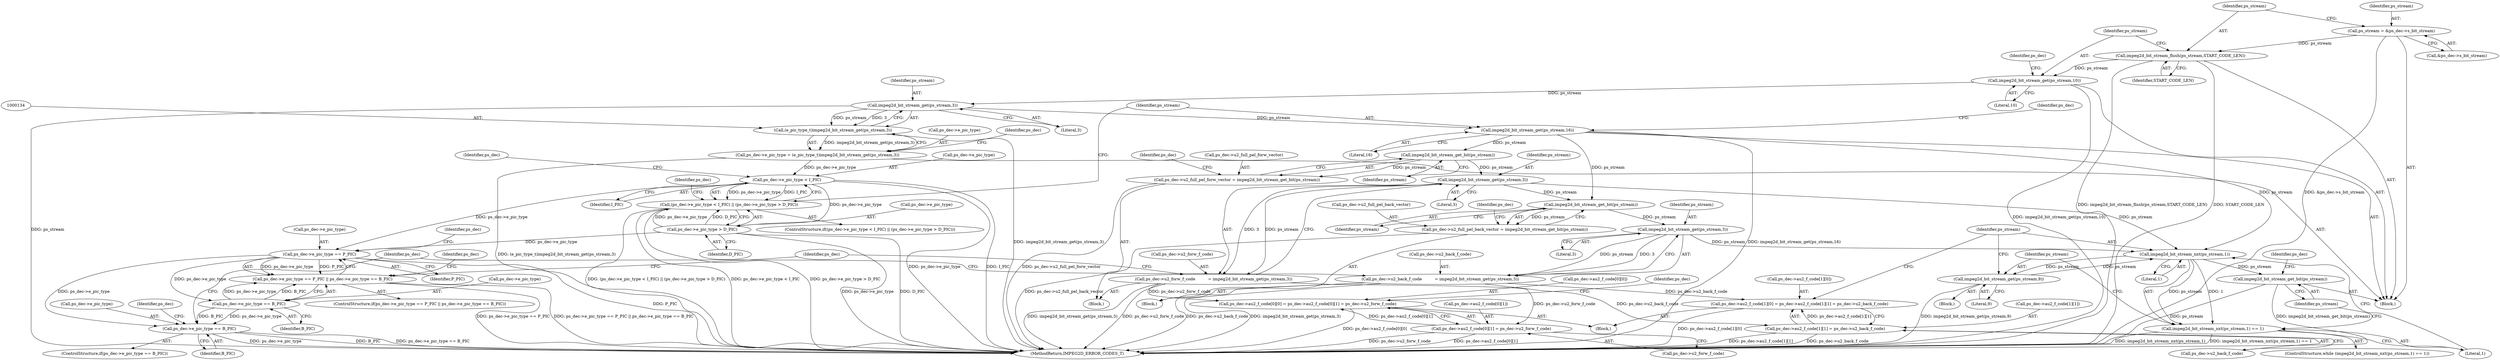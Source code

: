 digraph "1_Android_ffab15eb80630dc799eb410855c93525b75233c3_3@pointer" {
"1000126" [label="(Call,impeg2d_bit_stream_get(ps_stream,10))"];
"1000123" [label="(Call,impeg2d_bit_stream_flush(ps_stream,START_CODE_LEN))"];
"1000117" [label="(Call,ps_stream = &ps_dec->s_bit_stream)"];
"1000135" [label="(Call,impeg2d_bit_stream_get(ps_stream,3))"];
"1000133" [label="(Call,(e_pic_type_t)impeg2d_bit_stream_get(ps_stream,3))"];
"1000129" [label="(Call,ps_dec->e_pic_type = (e_pic_type_t)impeg2d_bit_stream_get(ps_stream,3))"];
"1000140" [label="(Call,ps_dec->e_pic_type < I_PIC)"];
"1000139" [label="(Call,(ps_dec->e_pic_type < I_PIC) || (ps_dec->e_pic_type > D_PIC))"];
"1000145" [label="(Call,ps_dec->e_pic_type > D_PIC)"];
"1000161" [label="(Call,ps_dec->e_pic_type == P_PIC)"];
"1000160" [label="(Call,ps_dec->e_pic_type == P_PIC || ps_dec->e_pic_type == B_PIC)"];
"1000166" [label="(Call,ps_dec->e_pic_type == B_PIC)"];
"1000186" [label="(Call,ps_dec->e_pic_type == B_PIC)"];
"1000156" [label="(Call,impeg2d_bit_stream_get(ps_stream,16))"];
"1000176" [label="(Call,impeg2d_bit_stream_get_bit(ps_stream))"];
"1000172" [label="(Call,ps_dec->u2_full_pel_forw_vector = impeg2d_bit_stream_get_bit(ps_stream))"];
"1000182" [label="(Call,impeg2d_bit_stream_get(ps_stream,3))"];
"1000178" [label="(Call,ps_dec->u2_forw_f_code          = impeg2d_bit_stream_get(ps_stream,3))"];
"1000212" [label="(Call,ps_dec->au2_f_code[0][0] = ps_dec->au2_f_code[0][1] = ps_dec->u2_forw_f_code)"];
"1000220" [label="(Call,ps_dec->au2_f_code[0][1] = ps_dec->u2_forw_f_code)"];
"1000196" [label="(Call,impeg2d_bit_stream_get_bit(ps_stream))"];
"1000192" [label="(Call,ps_dec->u2_full_pel_back_vector = impeg2d_bit_stream_get_bit(ps_stream))"];
"1000202" [label="(Call,impeg2d_bit_stream_get(ps_stream,3))"];
"1000198" [label="(Call,ps_dec->u2_back_f_code          = impeg2d_bit_stream_get(ps_stream,3))"];
"1000231" [label="(Call,ps_dec->au2_f_code[1][0] = ps_dec->au2_f_code[1][1] = ps_dec->u2_back_f_code)"];
"1000239" [label="(Call,ps_dec->au2_f_code[1][1] = ps_dec->u2_back_f_code)"];
"1000252" [label="(Call,impeg2d_bit_stream_nxt(ps_stream,1))"];
"1000251" [label="(Call,impeg2d_bit_stream_nxt(ps_stream,1) == 1)"];
"1000257" [label="(Call,impeg2d_bit_stream_get(ps_stream,9))"];
"1000260" [label="(Call,impeg2d_bit_stream_get_bit(ps_stream))"];
"1000177" [label="(Identifier,ps_stream)"];
"1000235" [label="(Identifier,ps_dec)"];
"1000247" [label="(Call,ps_dec->u2_back_f_code)"];
"1000171" [label="(Block,)"];
"1000131" [label="(Identifier,ps_dec)"];
"1000240" [label="(Call,ps_dec->au2_f_code[1][1])"];
"1000172" [label="(Call,ps_dec->u2_full_pel_forw_vector = impeg2d_bit_stream_get_bit(ps_stream))"];
"1000268" [label="(MethodReturn,IMPEG2D_ERROR_CODES_T)"];
"1000203" [label="(Identifier,ps_stream)"];
"1000250" [label="(ControlStructure,while (impeg2d_bit_stream_nxt(ps_stream,1) == 1))"];
"1000232" [label="(Call,ps_dec->au2_f_code[1][0])"];
"1000193" [label="(Call,ps_dec->u2_full_pel_back_vector)"];
"1000145" [label="(Call,ps_dec->e_pic_type > D_PIC)"];
"1000255" [label="(Literal,1)"];
"1000180" [label="(Identifier,ps_dec)"];
"1000228" [label="(Call,ps_dec->u2_forw_f_code)"];
"1000258" [label="(Identifier,ps_stream)"];
"1000147" [label="(Identifier,ps_dec)"];
"1000142" [label="(Identifier,ps_dec)"];
"1000184" [label="(Literal,3)"];
"1000118" [label="(Identifier,ps_stream)"];
"1000199" [label="(Call,ps_dec->u2_back_f_code)"];
"1000135" [label="(Call,impeg2d_bit_stream_get(ps_stream,3))"];
"1000156" [label="(Call,impeg2d_bit_stream_get(ps_stream,16))"];
"1000208" [label="(Identifier,ps_dec)"];
"1000183" [label="(Identifier,ps_stream)"];
"1000192" [label="(Call,ps_dec->u2_full_pel_back_vector = impeg2d_bit_stream_get_bit(ps_stream))"];
"1000165" [label="(Identifier,P_PIC)"];
"1000166" [label="(Call,ps_dec->e_pic_type == B_PIC)"];
"1000139" [label="(Call,(ps_dec->e_pic_type < I_PIC) || (ps_dec->e_pic_type > D_PIC))"];
"1000187" [label="(Call,ps_dec->e_pic_type)"];
"1000173" [label="(Call,ps_dec->u2_full_pel_forw_vector)"];
"1000115" [label="(Block,)"];
"1000158" [label="(Literal,16)"];
"1000161" [label="(Call,ps_dec->e_pic_type == P_PIC)"];
"1000128" [label="(Literal,10)"];
"1000231" [label="(Call,ps_dec->au2_f_code[1][0] = ps_dec->au2_f_code[1][1] = ps_dec->u2_back_f_code)"];
"1000182" [label="(Call,impeg2d_bit_stream_get(ps_stream,3))"];
"1000130" [label="(Call,ps_dec->e_pic_type)"];
"1000194" [label="(Identifier,ps_dec)"];
"1000129" [label="(Call,ps_dec->e_pic_type = (e_pic_type_t)impeg2d_bit_stream_get(ps_stream,3))"];
"1000119" [label="(Call,&ps_dec->s_bit_stream)"];
"1000174" [label="(Identifier,ps_dec)"];
"1000196" [label="(Call,impeg2d_bit_stream_get_bit(ps_stream))"];
"1000211" [label="(Block,)"];
"1000152" [label="(Identifier,ps_dec)"];
"1000202" [label="(Call,impeg2d_bit_stream_get(ps_stream,3))"];
"1000185" [label="(ControlStructure,if(ps_dec->e_pic_type == B_PIC))"];
"1000221" [label="(Call,ps_dec->au2_f_code[0][1])"];
"1000168" [label="(Identifier,ps_dec)"];
"1000220" [label="(Call,ps_dec->au2_f_code[0][1] = ps_dec->u2_forw_f_code)"];
"1000188" [label="(Identifier,ps_dec)"];
"1000259" [label="(Literal,9)"];
"1000159" [label="(ControlStructure,if(ps_dec->e_pic_type == P_PIC || ps_dec->e_pic_type == B_PIC))"];
"1000162" [label="(Call,ps_dec->e_pic_type)"];
"1000254" [label="(Literal,1)"];
"1000146" [label="(Call,ps_dec->e_pic_type)"];
"1000190" [label="(Identifier,B_PIC)"];
"1000141" [label="(Call,ps_dec->e_pic_type)"];
"1000191" [label="(Block,)"];
"1000149" [label="(Identifier,D_PIC)"];
"1000256" [label="(Block,)"];
"1000160" [label="(Call,ps_dec->e_pic_type == P_PIC || ps_dec->e_pic_type == B_PIC)"];
"1000157" [label="(Identifier,ps_stream)"];
"1000239" [label="(Call,ps_dec->au2_f_code[1][1] = ps_dec->u2_back_f_code)"];
"1000138" [label="(ControlStructure,if((ps_dec->e_pic_type < I_PIC) || (ps_dec->e_pic_type > D_PIC)))"];
"1000167" [label="(Call,ps_dec->e_pic_type)"];
"1000178" [label="(Call,ps_dec->u2_forw_f_code          = impeg2d_bit_stream_get(ps_stream,3))"];
"1000253" [label="(Identifier,ps_stream)"];
"1000133" [label="(Call,(e_pic_type_t)impeg2d_bit_stream_get(ps_stream,3))"];
"1000204" [label="(Literal,3)"];
"1000186" [label="(Call,ps_dec->e_pic_type == B_PIC)"];
"1000176" [label="(Call,impeg2d_bit_stream_get_bit(ps_stream))"];
"1000261" [label="(Identifier,ps_stream)"];
"1000257" [label="(Call,impeg2d_bit_stream_get(ps_stream,9))"];
"1000263" [label="(Identifier,ps_dec)"];
"1000163" [label="(Identifier,ps_dec)"];
"1000117" [label="(Call,ps_stream = &ps_dec->s_bit_stream)"];
"1000213" [label="(Call,ps_dec->au2_f_code[0][0])"];
"1000140" [label="(Call,ps_dec->e_pic_type < I_PIC)"];
"1000137" [label="(Literal,3)"];
"1000212" [label="(Call,ps_dec->au2_f_code[0][0] = ps_dec->au2_f_code[0][1] = ps_dec->u2_forw_f_code)"];
"1000127" [label="(Identifier,ps_stream)"];
"1000252" [label="(Call,impeg2d_bit_stream_nxt(ps_stream,1))"];
"1000144" [label="(Identifier,I_PIC)"];
"1000179" [label="(Call,ps_dec->u2_forw_f_code)"];
"1000126" [label="(Call,impeg2d_bit_stream_get(ps_stream,10))"];
"1000260" [label="(Call,impeg2d_bit_stream_get_bit(ps_stream))"];
"1000125" [label="(Identifier,START_CODE_LEN)"];
"1000170" [label="(Identifier,B_PIC)"];
"1000123" [label="(Call,impeg2d_bit_stream_flush(ps_stream,START_CODE_LEN))"];
"1000136" [label="(Identifier,ps_stream)"];
"1000197" [label="(Identifier,ps_stream)"];
"1000200" [label="(Identifier,ps_dec)"];
"1000124" [label="(Identifier,ps_stream)"];
"1000198" [label="(Call,ps_dec->u2_back_f_code          = impeg2d_bit_stream_get(ps_stream,3))"];
"1000251" [label="(Call,impeg2d_bit_stream_nxt(ps_stream,1) == 1)"];
"1000126" -> "1000115"  [label="AST: "];
"1000126" -> "1000128"  [label="CFG: "];
"1000127" -> "1000126"  [label="AST: "];
"1000128" -> "1000126"  [label="AST: "];
"1000131" -> "1000126"  [label="CFG: "];
"1000126" -> "1000268"  [label="DDG: impeg2d_bit_stream_get(ps_stream,10)"];
"1000123" -> "1000126"  [label="DDG: ps_stream"];
"1000126" -> "1000135"  [label="DDG: ps_stream"];
"1000123" -> "1000115"  [label="AST: "];
"1000123" -> "1000125"  [label="CFG: "];
"1000124" -> "1000123"  [label="AST: "];
"1000125" -> "1000123"  [label="AST: "];
"1000127" -> "1000123"  [label="CFG: "];
"1000123" -> "1000268"  [label="DDG: START_CODE_LEN"];
"1000123" -> "1000268"  [label="DDG: impeg2d_bit_stream_flush(ps_stream,START_CODE_LEN)"];
"1000117" -> "1000123"  [label="DDG: ps_stream"];
"1000117" -> "1000115"  [label="AST: "];
"1000117" -> "1000119"  [label="CFG: "];
"1000118" -> "1000117"  [label="AST: "];
"1000119" -> "1000117"  [label="AST: "];
"1000124" -> "1000117"  [label="CFG: "];
"1000117" -> "1000268"  [label="DDG: &ps_dec->s_bit_stream"];
"1000135" -> "1000133"  [label="AST: "];
"1000135" -> "1000137"  [label="CFG: "];
"1000136" -> "1000135"  [label="AST: "];
"1000137" -> "1000135"  [label="AST: "];
"1000133" -> "1000135"  [label="CFG: "];
"1000135" -> "1000268"  [label="DDG: ps_stream"];
"1000135" -> "1000133"  [label="DDG: ps_stream"];
"1000135" -> "1000133"  [label="DDG: 3"];
"1000135" -> "1000156"  [label="DDG: ps_stream"];
"1000133" -> "1000129"  [label="AST: "];
"1000134" -> "1000133"  [label="AST: "];
"1000129" -> "1000133"  [label="CFG: "];
"1000133" -> "1000268"  [label="DDG: impeg2d_bit_stream_get(ps_stream,3)"];
"1000133" -> "1000129"  [label="DDG: impeg2d_bit_stream_get(ps_stream,3)"];
"1000129" -> "1000115"  [label="AST: "];
"1000130" -> "1000129"  [label="AST: "];
"1000142" -> "1000129"  [label="CFG: "];
"1000129" -> "1000268"  [label="DDG: (e_pic_type_t)impeg2d_bit_stream_get(ps_stream,3)"];
"1000129" -> "1000140"  [label="DDG: ps_dec->e_pic_type"];
"1000140" -> "1000139"  [label="AST: "];
"1000140" -> "1000144"  [label="CFG: "];
"1000141" -> "1000140"  [label="AST: "];
"1000144" -> "1000140"  [label="AST: "];
"1000147" -> "1000140"  [label="CFG: "];
"1000139" -> "1000140"  [label="CFG: "];
"1000140" -> "1000268"  [label="DDG: ps_dec->e_pic_type"];
"1000140" -> "1000268"  [label="DDG: I_PIC"];
"1000140" -> "1000139"  [label="DDG: ps_dec->e_pic_type"];
"1000140" -> "1000139"  [label="DDG: I_PIC"];
"1000140" -> "1000145"  [label="DDG: ps_dec->e_pic_type"];
"1000140" -> "1000161"  [label="DDG: ps_dec->e_pic_type"];
"1000139" -> "1000138"  [label="AST: "];
"1000139" -> "1000145"  [label="CFG: "];
"1000145" -> "1000139"  [label="AST: "];
"1000152" -> "1000139"  [label="CFG: "];
"1000157" -> "1000139"  [label="CFG: "];
"1000139" -> "1000268"  [label="DDG: (ps_dec->e_pic_type < I_PIC) || (ps_dec->e_pic_type > D_PIC)"];
"1000139" -> "1000268"  [label="DDG: ps_dec->e_pic_type < I_PIC"];
"1000139" -> "1000268"  [label="DDG: ps_dec->e_pic_type > D_PIC"];
"1000145" -> "1000139"  [label="DDG: ps_dec->e_pic_type"];
"1000145" -> "1000139"  [label="DDG: D_PIC"];
"1000145" -> "1000149"  [label="CFG: "];
"1000146" -> "1000145"  [label="AST: "];
"1000149" -> "1000145"  [label="AST: "];
"1000145" -> "1000268"  [label="DDG: D_PIC"];
"1000145" -> "1000268"  [label="DDG: ps_dec->e_pic_type"];
"1000145" -> "1000161"  [label="DDG: ps_dec->e_pic_type"];
"1000161" -> "1000160"  [label="AST: "];
"1000161" -> "1000165"  [label="CFG: "];
"1000162" -> "1000161"  [label="AST: "];
"1000165" -> "1000161"  [label="AST: "];
"1000168" -> "1000161"  [label="CFG: "];
"1000160" -> "1000161"  [label="CFG: "];
"1000161" -> "1000268"  [label="DDG: P_PIC"];
"1000161" -> "1000160"  [label="DDG: ps_dec->e_pic_type"];
"1000161" -> "1000160"  [label="DDG: P_PIC"];
"1000161" -> "1000166"  [label="DDG: ps_dec->e_pic_type"];
"1000161" -> "1000186"  [label="DDG: ps_dec->e_pic_type"];
"1000160" -> "1000159"  [label="AST: "];
"1000160" -> "1000166"  [label="CFG: "];
"1000166" -> "1000160"  [label="AST: "];
"1000174" -> "1000160"  [label="CFG: "];
"1000188" -> "1000160"  [label="CFG: "];
"1000160" -> "1000268"  [label="DDG: ps_dec->e_pic_type == P_PIC || ps_dec->e_pic_type == B_PIC"];
"1000160" -> "1000268"  [label="DDG: ps_dec->e_pic_type == P_PIC"];
"1000166" -> "1000160"  [label="DDG: ps_dec->e_pic_type"];
"1000166" -> "1000160"  [label="DDG: B_PIC"];
"1000166" -> "1000170"  [label="CFG: "];
"1000167" -> "1000166"  [label="AST: "];
"1000170" -> "1000166"  [label="AST: "];
"1000166" -> "1000186"  [label="DDG: ps_dec->e_pic_type"];
"1000166" -> "1000186"  [label="DDG: B_PIC"];
"1000186" -> "1000185"  [label="AST: "];
"1000186" -> "1000190"  [label="CFG: "];
"1000187" -> "1000186"  [label="AST: "];
"1000190" -> "1000186"  [label="AST: "];
"1000194" -> "1000186"  [label="CFG: "];
"1000208" -> "1000186"  [label="CFG: "];
"1000186" -> "1000268"  [label="DDG: B_PIC"];
"1000186" -> "1000268"  [label="DDG: ps_dec->e_pic_type == B_PIC"];
"1000186" -> "1000268"  [label="DDG: ps_dec->e_pic_type"];
"1000156" -> "1000115"  [label="AST: "];
"1000156" -> "1000158"  [label="CFG: "];
"1000157" -> "1000156"  [label="AST: "];
"1000158" -> "1000156"  [label="AST: "];
"1000163" -> "1000156"  [label="CFG: "];
"1000156" -> "1000268"  [label="DDG: impeg2d_bit_stream_get(ps_stream,16)"];
"1000156" -> "1000176"  [label="DDG: ps_stream"];
"1000156" -> "1000196"  [label="DDG: ps_stream"];
"1000156" -> "1000252"  [label="DDG: ps_stream"];
"1000176" -> "1000172"  [label="AST: "];
"1000176" -> "1000177"  [label="CFG: "];
"1000177" -> "1000176"  [label="AST: "];
"1000172" -> "1000176"  [label="CFG: "];
"1000176" -> "1000172"  [label="DDG: ps_stream"];
"1000176" -> "1000182"  [label="DDG: ps_stream"];
"1000172" -> "1000171"  [label="AST: "];
"1000173" -> "1000172"  [label="AST: "];
"1000180" -> "1000172"  [label="CFG: "];
"1000172" -> "1000268"  [label="DDG: ps_dec->u2_full_pel_forw_vector"];
"1000182" -> "1000178"  [label="AST: "];
"1000182" -> "1000184"  [label="CFG: "];
"1000183" -> "1000182"  [label="AST: "];
"1000184" -> "1000182"  [label="AST: "];
"1000178" -> "1000182"  [label="CFG: "];
"1000182" -> "1000178"  [label="DDG: ps_stream"];
"1000182" -> "1000178"  [label="DDG: 3"];
"1000182" -> "1000196"  [label="DDG: ps_stream"];
"1000182" -> "1000252"  [label="DDG: ps_stream"];
"1000178" -> "1000171"  [label="AST: "];
"1000179" -> "1000178"  [label="AST: "];
"1000188" -> "1000178"  [label="CFG: "];
"1000178" -> "1000268"  [label="DDG: ps_dec->u2_forw_f_code"];
"1000178" -> "1000268"  [label="DDG: impeg2d_bit_stream_get(ps_stream,3)"];
"1000178" -> "1000212"  [label="DDG: ps_dec->u2_forw_f_code"];
"1000178" -> "1000220"  [label="DDG: ps_dec->u2_forw_f_code"];
"1000212" -> "1000211"  [label="AST: "];
"1000212" -> "1000220"  [label="CFG: "];
"1000213" -> "1000212"  [label="AST: "];
"1000220" -> "1000212"  [label="AST: "];
"1000235" -> "1000212"  [label="CFG: "];
"1000212" -> "1000268"  [label="DDG: ps_dec->au2_f_code[0][0]"];
"1000220" -> "1000212"  [label="DDG: ps_dec->au2_f_code[0][1]"];
"1000220" -> "1000228"  [label="CFG: "];
"1000221" -> "1000220"  [label="AST: "];
"1000228" -> "1000220"  [label="AST: "];
"1000220" -> "1000268"  [label="DDG: ps_dec->au2_f_code[0][1]"];
"1000220" -> "1000268"  [label="DDG: ps_dec->u2_forw_f_code"];
"1000196" -> "1000192"  [label="AST: "];
"1000196" -> "1000197"  [label="CFG: "];
"1000197" -> "1000196"  [label="AST: "];
"1000192" -> "1000196"  [label="CFG: "];
"1000196" -> "1000192"  [label="DDG: ps_stream"];
"1000196" -> "1000202"  [label="DDG: ps_stream"];
"1000192" -> "1000191"  [label="AST: "];
"1000193" -> "1000192"  [label="AST: "];
"1000200" -> "1000192"  [label="CFG: "];
"1000192" -> "1000268"  [label="DDG: ps_dec->u2_full_pel_back_vector"];
"1000202" -> "1000198"  [label="AST: "];
"1000202" -> "1000204"  [label="CFG: "];
"1000203" -> "1000202"  [label="AST: "];
"1000204" -> "1000202"  [label="AST: "];
"1000198" -> "1000202"  [label="CFG: "];
"1000202" -> "1000198"  [label="DDG: ps_stream"];
"1000202" -> "1000198"  [label="DDG: 3"];
"1000202" -> "1000252"  [label="DDG: ps_stream"];
"1000198" -> "1000191"  [label="AST: "];
"1000199" -> "1000198"  [label="AST: "];
"1000208" -> "1000198"  [label="CFG: "];
"1000198" -> "1000268"  [label="DDG: ps_dec->u2_back_f_code"];
"1000198" -> "1000268"  [label="DDG: impeg2d_bit_stream_get(ps_stream,3)"];
"1000198" -> "1000231"  [label="DDG: ps_dec->u2_back_f_code"];
"1000198" -> "1000239"  [label="DDG: ps_dec->u2_back_f_code"];
"1000231" -> "1000211"  [label="AST: "];
"1000231" -> "1000239"  [label="CFG: "];
"1000232" -> "1000231"  [label="AST: "];
"1000239" -> "1000231"  [label="AST: "];
"1000253" -> "1000231"  [label="CFG: "];
"1000231" -> "1000268"  [label="DDG: ps_dec->au2_f_code[1][0]"];
"1000239" -> "1000231"  [label="DDG: ps_dec->au2_f_code[1][1]"];
"1000239" -> "1000247"  [label="CFG: "];
"1000240" -> "1000239"  [label="AST: "];
"1000247" -> "1000239"  [label="AST: "];
"1000239" -> "1000268"  [label="DDG: ps_dec->u2_back_f_code"];
"1000239" -> "1000268"  [label="DDG: ps_dec->au2_f_code[1][1]"];
"1000252" -> "1000251"  [label="AST: "];
"1000252" -> "1000254"  [label="CFG: "];
"1000253" -> "1000252"  [label="AST: "];
"1000254" -> "1000252"  [label="AST: "];
"1000255" -> "1000252"  [label="CFG: "];
"1000252" -> "1000251"  [label="DDG: ps_stream"];
"1000252" -> "1000251"  [label="DDG: 1"];
"1000257" -> "1000252"  [label="DDG: ps_stream"];
"1000252" -> "1000257"  [label="DDG: ps_stream"];
"1000252" -> "1000260"  [label="DDG: ps_stream"];
"1000251" -> "1000250"  [label="AST: "];
"1000251" -> "1000255"  [label="CFG: "];
"1000255" -> "1000251"  [label="AST: "];
"1000258" -> "1000251"  [label="CFG: "];
"1000261" -> "1000251"  [label="CFG: "];
"1000251" -> "1000268"  [label="DDG: impeg2d_bit_stream_nxt(ps_stream,1) == 1"];
"1000251" -> "1000268"  [label="DDG: impeg2d_bit_stream_nxt(ps_stream,1)"];
"1000257" -> "1000256"  [label="AST: "];
"1000257" -> "1000259"  [label="CFG: "];
"1000258" -> "1000257"  [label="AST: "];
"1000259" -> "1000257"  [label="AST: "];
"1000253" -> "1000257"  [label="CFG: "];
"1000257" -> "1000268"  [label="DDG: impeg2d_bit_stream_get(ps_stream,9)"];
"1000260" -> "1000115"  [label="AST: "];
"1000260" -> "1000261"  [label="CFG: "];
"1000261" -> "1000260"  [label="AST: "];
"1000263" -> "1000260"  [label="CFG: "];
"1000260" -> "1000268"  [label="DDG: impeg2d_bit_stream_get_bit(ps_stream)"];
"1000260" -> "1000268"  [label="DDG: ps_stream"];
}
